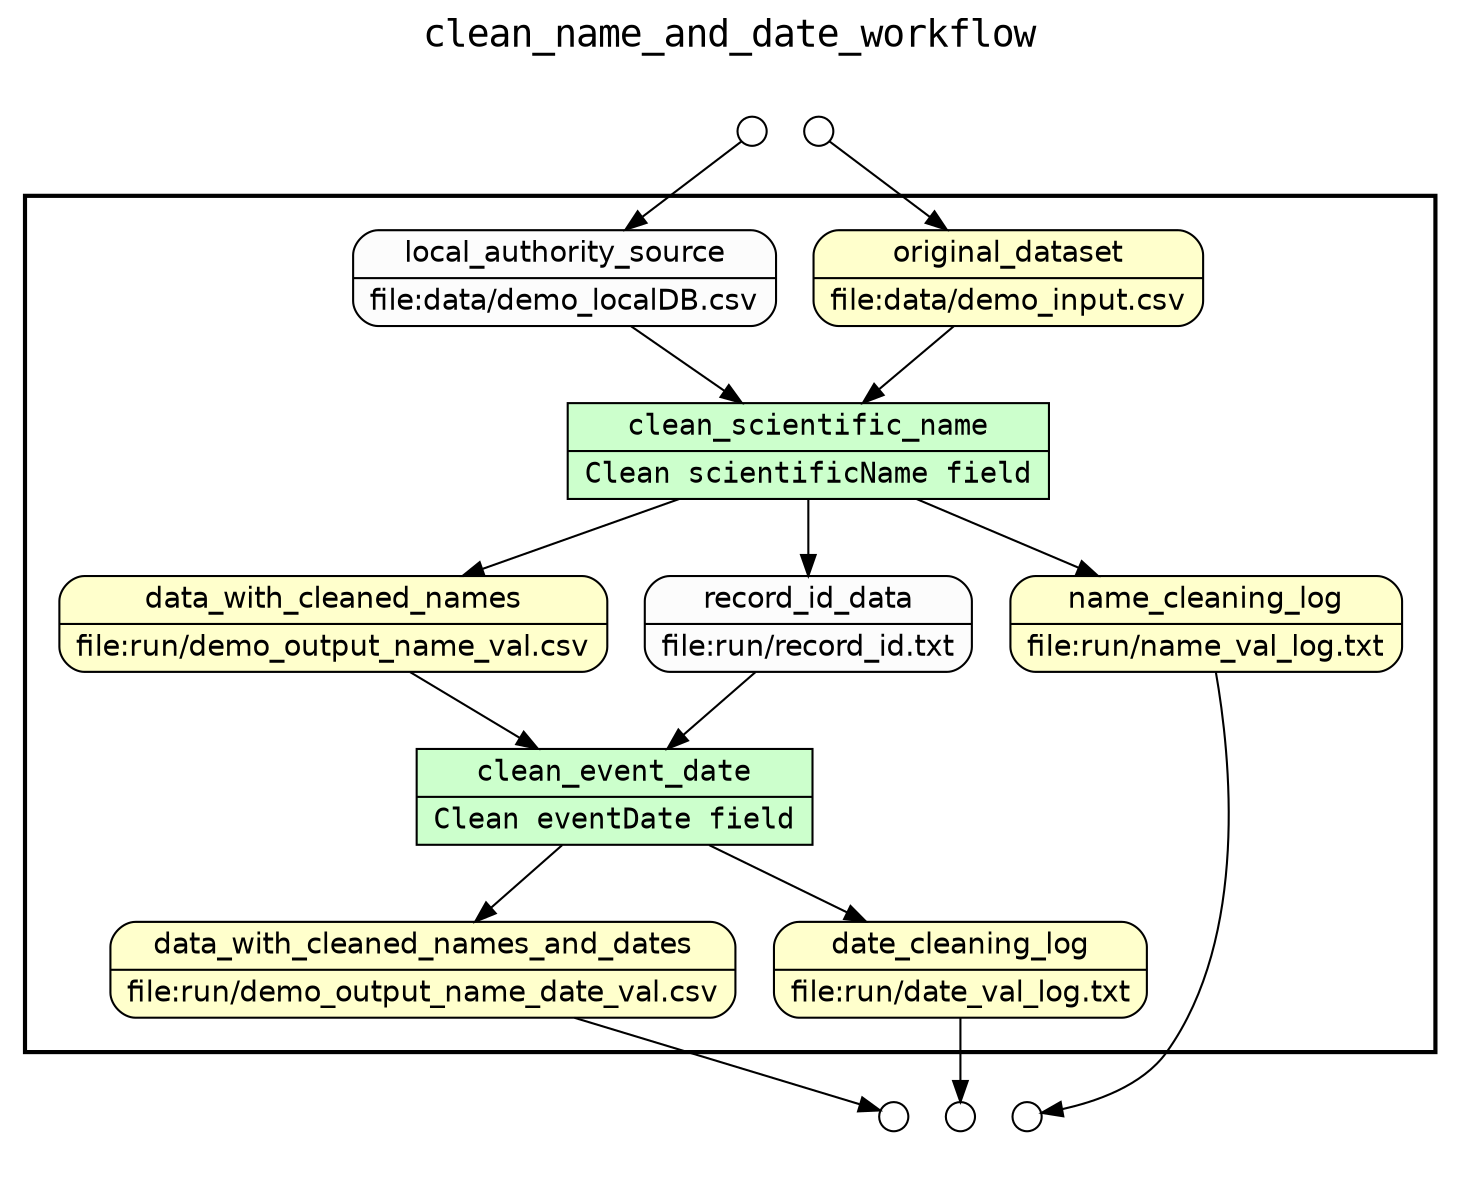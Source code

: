 
/* Start of top-level graph */
digraph Workflow {
rankdir=TB

/* Title for graph */
fontname=Courier; fontsize=18; labelloc=t
label=clean_name_and_date_workflow

/* Start of double cluster for drawing box around nodes in workflow */
subgraph cluster_workflow_box_outer { label=""; color=black; penwidth=2
subgraph cluster_workflow_box_inner { label=""; color=white

/* Style for nodes representing atomic programs in workflow */
node[shape=box style=filled fillcolor="#CCFFCC" peripheries=1 fontname=Courier]

/* Nodes representing atomic programs in workflow */

/* Style for nodes representing composite programs (sub-workflows) in workflow */
node[shape=box style=filled fillcolor="#CCFFCC" peripheries=2 fontname=Courier]

/* Nodes representing composite programs (sub-workflows) in workflow */
clean_scientific_name [shape=record rankdir=LR label="{<f0> clean_scientific_name |<f1> Clean scientificName field}"];
clean_event_date [shape=record rankdir=LR label="{<f0> clean_event_date |<f1> Clean eventDate field}"];

/* Style for nodes representing non-parameter data channels in workflow */
node[shape=box style="rounded,filled" fillcolor="#FFFFCC" peripheries=1 fontname=Helvetica]

/* Nodes for non-parameter data channels in workflow */
name_cleaning_log [shape=record rankdir=LR label="{<f0> name_cleaning_log |<f1> file\:run/name_val_log.txt}"];
data_with_cleaned_names_and_dates [shape=record rankdir=LR label="{<f0> data_with_cleaned_names_and_dates |<f1> file\:run/demo_output_name_date_val.csv}"];
date_cleaning_log [shape=record rankdir=LR label="{<f0> date_cleaning_log |<f1> file\:run/date_val_log.txt}"];
original_dataset [shape=record rankdir=LR label="{<f0> original_dataset |<f1> file\:data/demo_input.csv}"];
data_with_cleaned_names [shape=record rankdir=LR label="{<f0> data_with_cleaned_names |<f1> file\:run/demo_output_name_val.csv}"];

/* Style for nodes representing parameter channels in workflow */
node[shape=box style="rounded,filled" fillcolor="#FCFCFC" peripheries=1 fontname=Helvetica]

/* Nodes representing parameter channels in workflow */
local_authority_source [shape=record rankdir=LR label="{<f0> local_authority_source |<f1> file\:data/demo_localDB.csv}"];
record_id_data [shape=record rankdir=LR label="{<f0> record_id_data |<f1> file\:run/record_id.txt}"];

/* Edges representing connections between programs and channels */
clean_scientific_name -> data_with_cleaned_names
clean_scientific_name -> name_cleaning_log
clean_scientific_name -> record_id_data
local_authority_source -> clean_scientific_name
original_dataset -> clean_scientific_name
clean_event_date -> data_with_cleaned_names_and_dates
clean_event_date -> date_cleaning_log
data_with_cleaned_names -> clean_event_date
record_id_data -> clean_event_date

/* End of double cluster for drawing box around nodes in workflow */
}}

/* Hidden double-cluster for grouping workflow input ports */
subgraph cluster_input_ports_group_outer { label=""; color=white
subgraph cluster_input_ports_group_inner { label=""; color=white

/* Style for nodes representing workflow input ports */
node[shape=circle style="rounded,filled" fillcolor="#FFFFFF" peripheries=1 fontname=Helvetica width=0.2]

/* Nodes representing workflow input ports */
original_dataset_input_port [label=""]
local_authority_source_input_port [label=""]

/* End of double-cluster for grouping workflow input ports */
}}

/* Hidden double-cluster for grouping workflow output ports */
subgraph cluster_output_ports_group_outer { label=""; color=white
subgraph cluster_output_ports_group_inner { label=""; color=white

/* Style for nodes representing workflow output ports */
node[shape=circle style="rounded,filled" fillcolor="#FFFFFF" peripheries=1 fontname=Helvetica width=0.2]

/* Nodes representing workflow output ports */
name_cleaning_log_output_port [label=""]
data_with_cleaned_names_and_dates_output_port [label=""]
date_cleaning_log_output_port [label=""]

/* End of double-cluster for grouping workflow output ports */
}}

/* Edges from input ports to channels */
original_dataset_input_port -> original_dataset
local_authority_source_input_port -> local_authority_source

/* Edges from channels to output ports */
name_cleaning_log -> name_cleaning_log_output_port
data_with_cleaned_names_and_dates -> data_with_cleaned_names_and_dates_output_port
date_cleaning_log -> date_cleaning_log_output_port

/* End of top-level graph */
}
